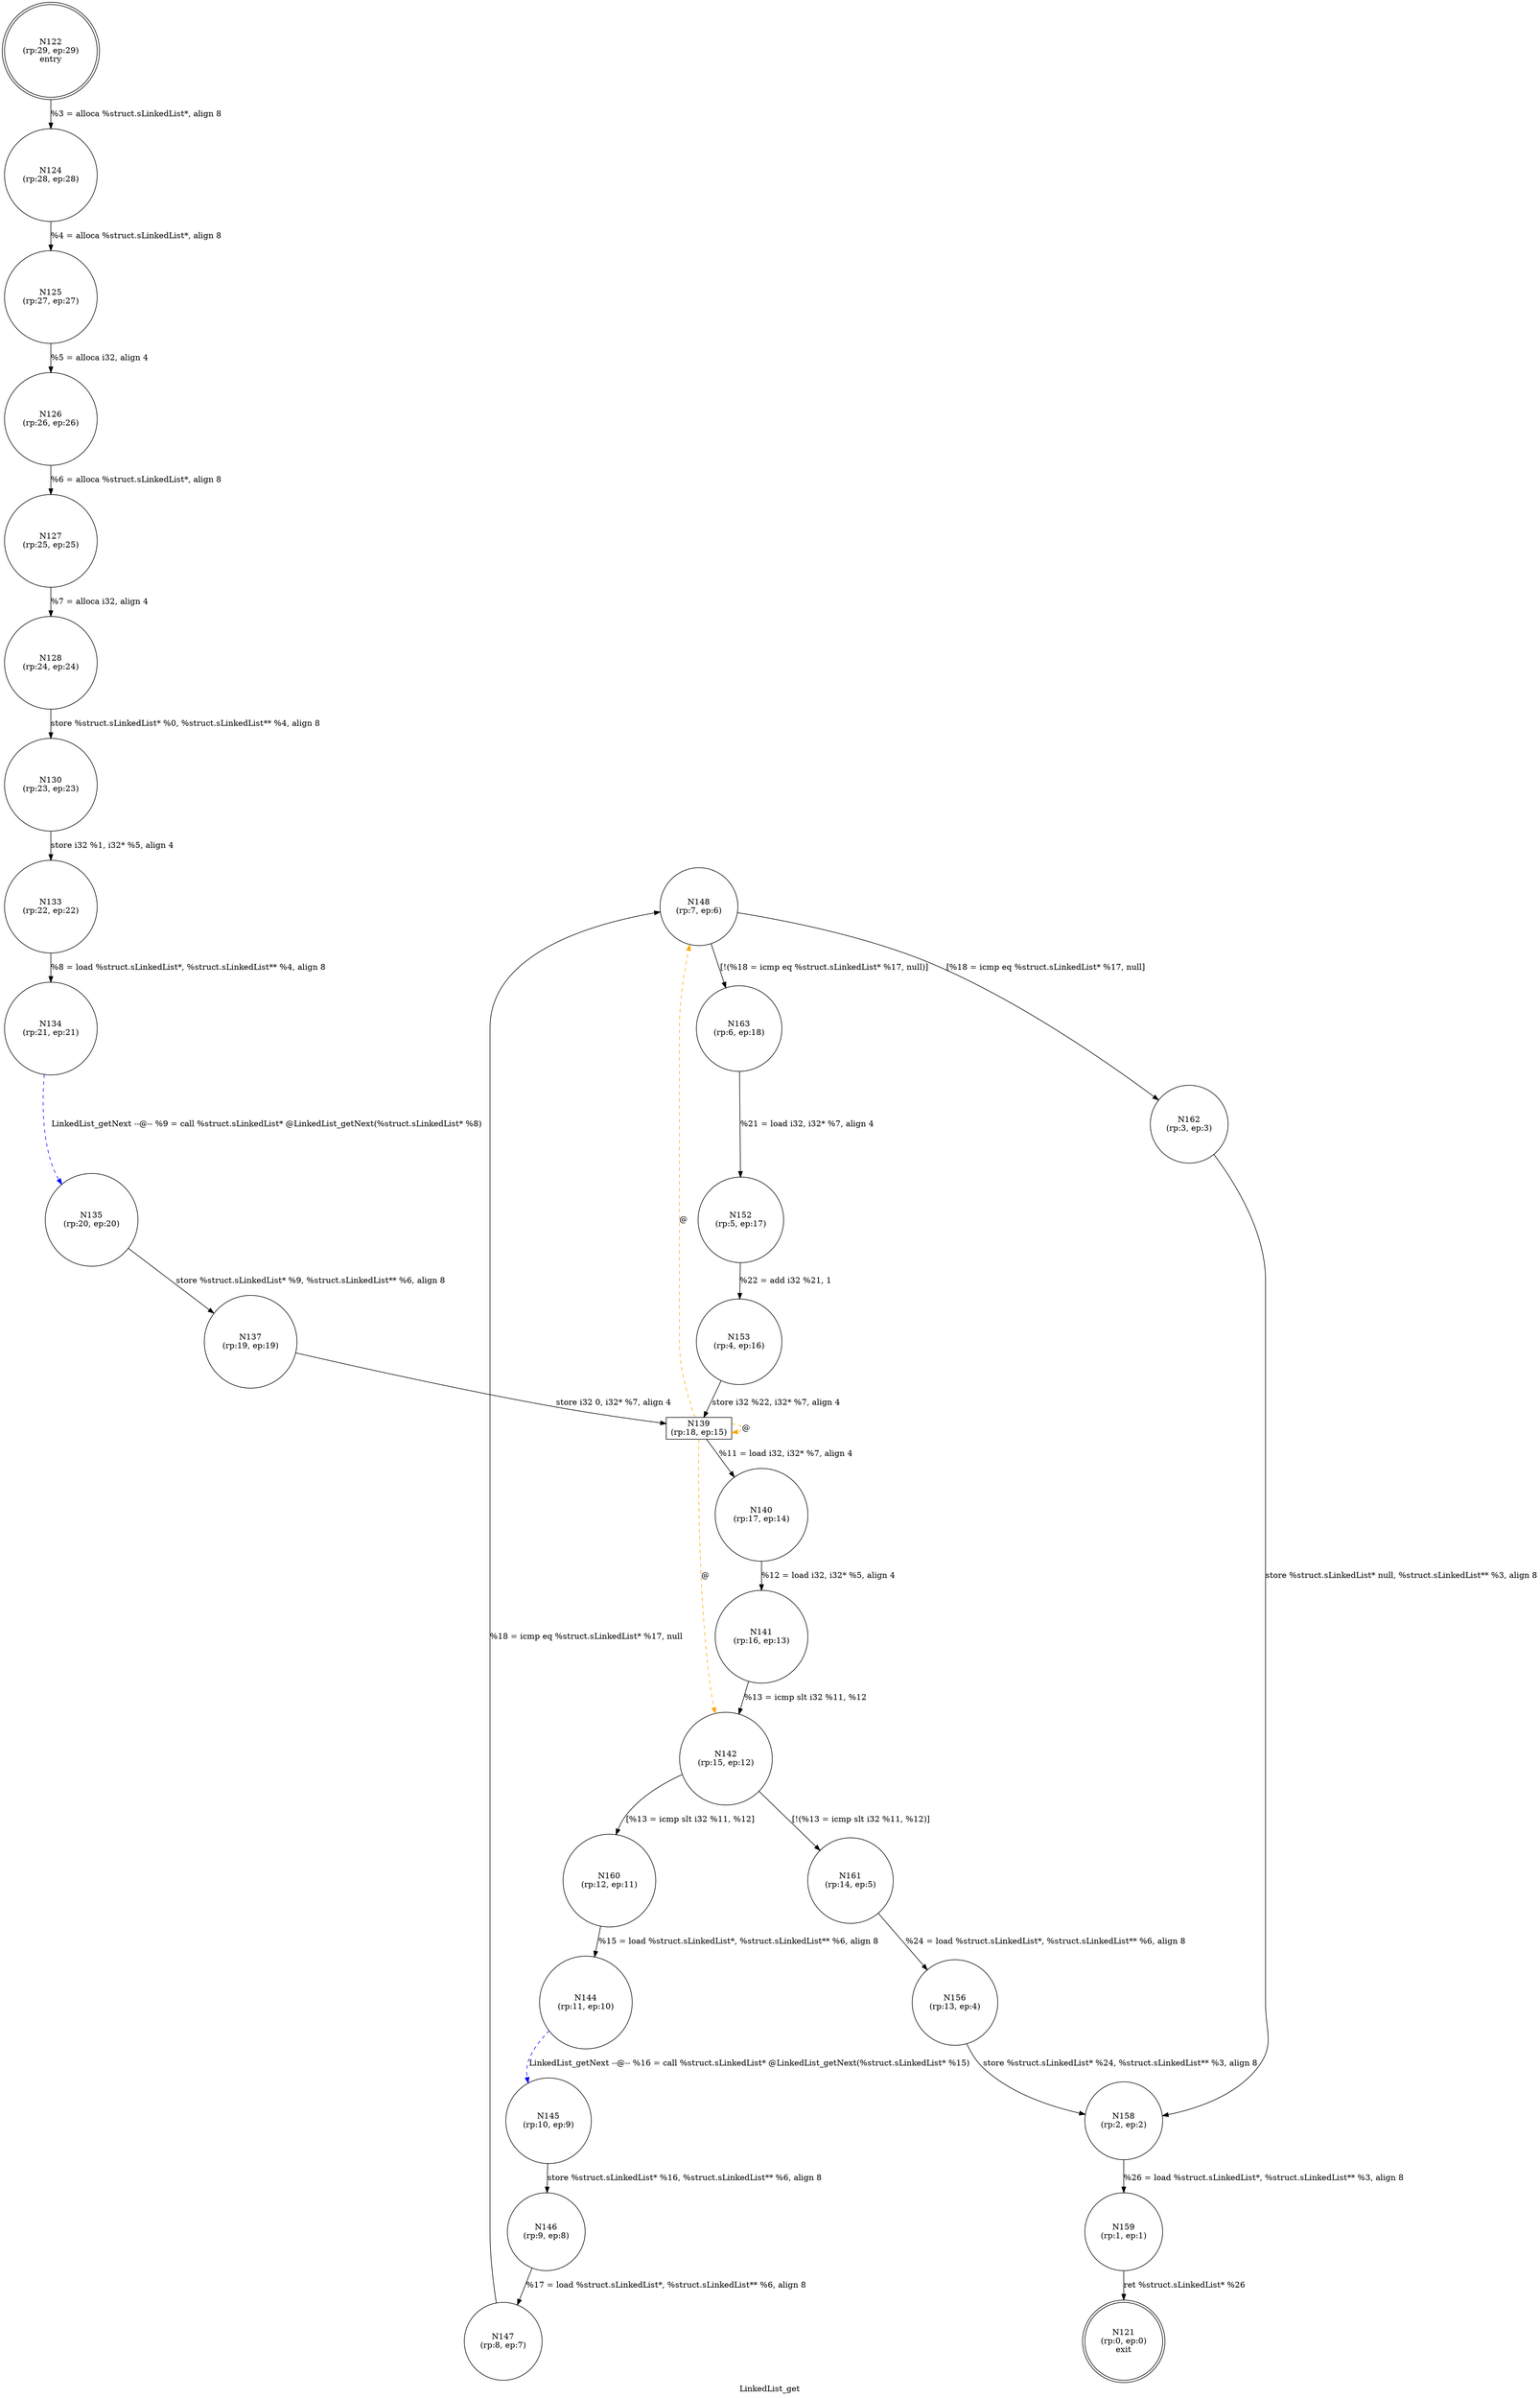digraph LinkedList_get {
label="LinkedList_get"
121 [label="N121\n(rp:0, ep:0)\nexit", shape="doublecircle"]
122 [label="N122\n(rp:29, ep:29)\nentry", shape="doublecircle"]
122 -> 124 [label="%3 = alloca %struct.sLinkedList*, align 8"]
124 [label="N124\n(rp:28, ep:28)", shape="circle"]
124 -> 125 [label="%4 = alloca %struct.sLinkedList*, align 8"]
125 [label="N125\n(rp:27, ep:27)", shape="circle"]
125 -> 126 [label="%5 = alloca i32, align 4"]
126 [label="N126\n(rp:26, ep:26)", shape="circle"]
126 -> 127 [label="%6 = alloca %struct.sLinkedList*, align 8"]
127 [label="N127\n(rp:25, ep:25)", shape="circle"]
127 -> 128 [label="%7 = alloca i32, align 4"]
128 [label="N128\n(rp:24, ep:24)", shape="circle"]
128 -> 130 [label="store %struct.sLinkedList* %0, %struct.sLinkedList** %4, align 8"]
130 [label="N130\n(rp:23, ep:23)", shape="circle"]
130 -> 133 [label="store i32 %1, i32* %5, align 4"]
133 [label="N133\n(rp:22, ep:22)", shape="circle"]
133 -> 134 [label="%8 = load %struct.sLinkedList*, %struct.sLinkedList** %4, align 8"]
134 [label="N134\n(rp:21, ep:21)", shape="circle"]
134 -> 135 [label="LinkedList_getNext --@-- %9 = call %struct.sLinkedList* @LinkedList_getNext(%struct.sLinkedList* %8)", style="dashed", color="blue"]
135 [label="N135\n(rp:20, ep:20)", shape="circle"]
135 -> 137 [label="store %struct.sLinkedList* %9, %struct.sLinkedList** %6, align 8"]
137 [label="N137\n(rp:19, ep:19)", shape="circle"]
137 -> 139 [label="store i32 0, i32* %7, align 4"]
139 [label="N139\n(rp:18, ep:15)", shape="box"]
139 -> 140 [label="%11 = load i32, i32* %7, align 4"]
139 -> 139 [label="@", style="dashed", color="orange"]
139 -> 148 [label="@", style="dashed", color="orange"]
139 -> 142 [label="@", style="dashed", color="orange"]
140 [label="N140\n(rp:17, ep:14)", shape="circle"]
140 -> 141 [label="%12 = load i32, i32* %5, align 4"]
141 [label="N141\n(rp:16, ep:13)", shape="circle"]
141 -> 142 [label="%13 = icmp slt i32 %11, %12"]
142 [label="N142\n(rp:15, ep:12)", shape="circle"]
142 -> 160 [label="[%13 = icmp slt i32 %11, %12]"]
142 -> 161 [label="[!(%13 = icmp slt i32 %11, %12)]"]
144 [label="N144\n(rp:11, ep:10)", shape="circle"]
144 -> 145 [label="LinkedList_getNext --@-- %16 = call %struct.sLinkedList* @LinkedList_getNext(%struct.sLinkedList* %15)", style="dashed", color="blue"]
145 [label="N145\n(rp:10, ep:9)", shape="circle"]
145 -> 146 [label="store %struct.sLinkedList* %16, %struct.sLinkedList** %6, align 8"]
146 [label="N146\n(rp:9, ep:8)", shape="circle"]
146 -> 147 [label="%17 = load %struct.sLinkedList*, %struct.sLinkedList** %6, align 8"]
147 [label="N147\n(rp:8, ep:7)", shape="circle"]
147 -> 148 [label="%18 = icmp eq %struct.sLinkedList* %17, null"]
148 [label="N148\n(rp:7, ep:6)", shape="circle"]
148 -> 162 [label="[%18 = icmp eq %struct.sLinkedList* %17, null]"]
148 -> 163 [label="[!(%18 = icmp eq %struct.sLinkedList* %17, null)]"]
152 [label="N152\n(rp:5, ep:17)", shape="circle"]
152 -> 153 [label="%22 = add i32 %21, 1"]
153 [label="N153\n(rp:4, ep:16)", shape="circle"]
153 -> 139 [label="store i32 %22, i32* %7, align 4"]
156 [label="N156\n(rp:13, ep:4)", shape="circle"]
156 -> 158 [label="store %struct.sLinkedList* %24, %struct.sLinkedList** %3, align 8"]
158 [label="N158\n(rp:2, ep:2)", shape="circle"]
158 -> 159 [label="%26 = load %struct.sLinkedList*, %struct.sLinkedList** %3, align 8"]
159 [label="N159\n(rp:1, ep:1)", shape="circle"]
159 -> 121 [label="ret %struct.sLinkedList* %26"]
160 [label="N160\n(rp:12, ep:11)", shape="circle"]
160 -> 144 [label="%15 = load %struct.sLinkedList*, %struct.sLinkedList** %6, align 8"]
161 [label="N161\n(rp:14, ep:5)", shape="circle"]
161 -> 156 [label="%24 = load %struct.sLinkedList*, %struct.sLinkedList** %6, align 8"]
162 [label="N162\n(rp:3, ep:3)", shape="circle"]
162 -> 158 [label="store %struct.sLinkedList* null, %struct.sLinkedList** %3, align 8"]
163 [label="N163\n(rp:6, ep:18)", shape="circle"]
163 -> 152 [label="%21 = load i32, i32* %7, align 4"]
}
